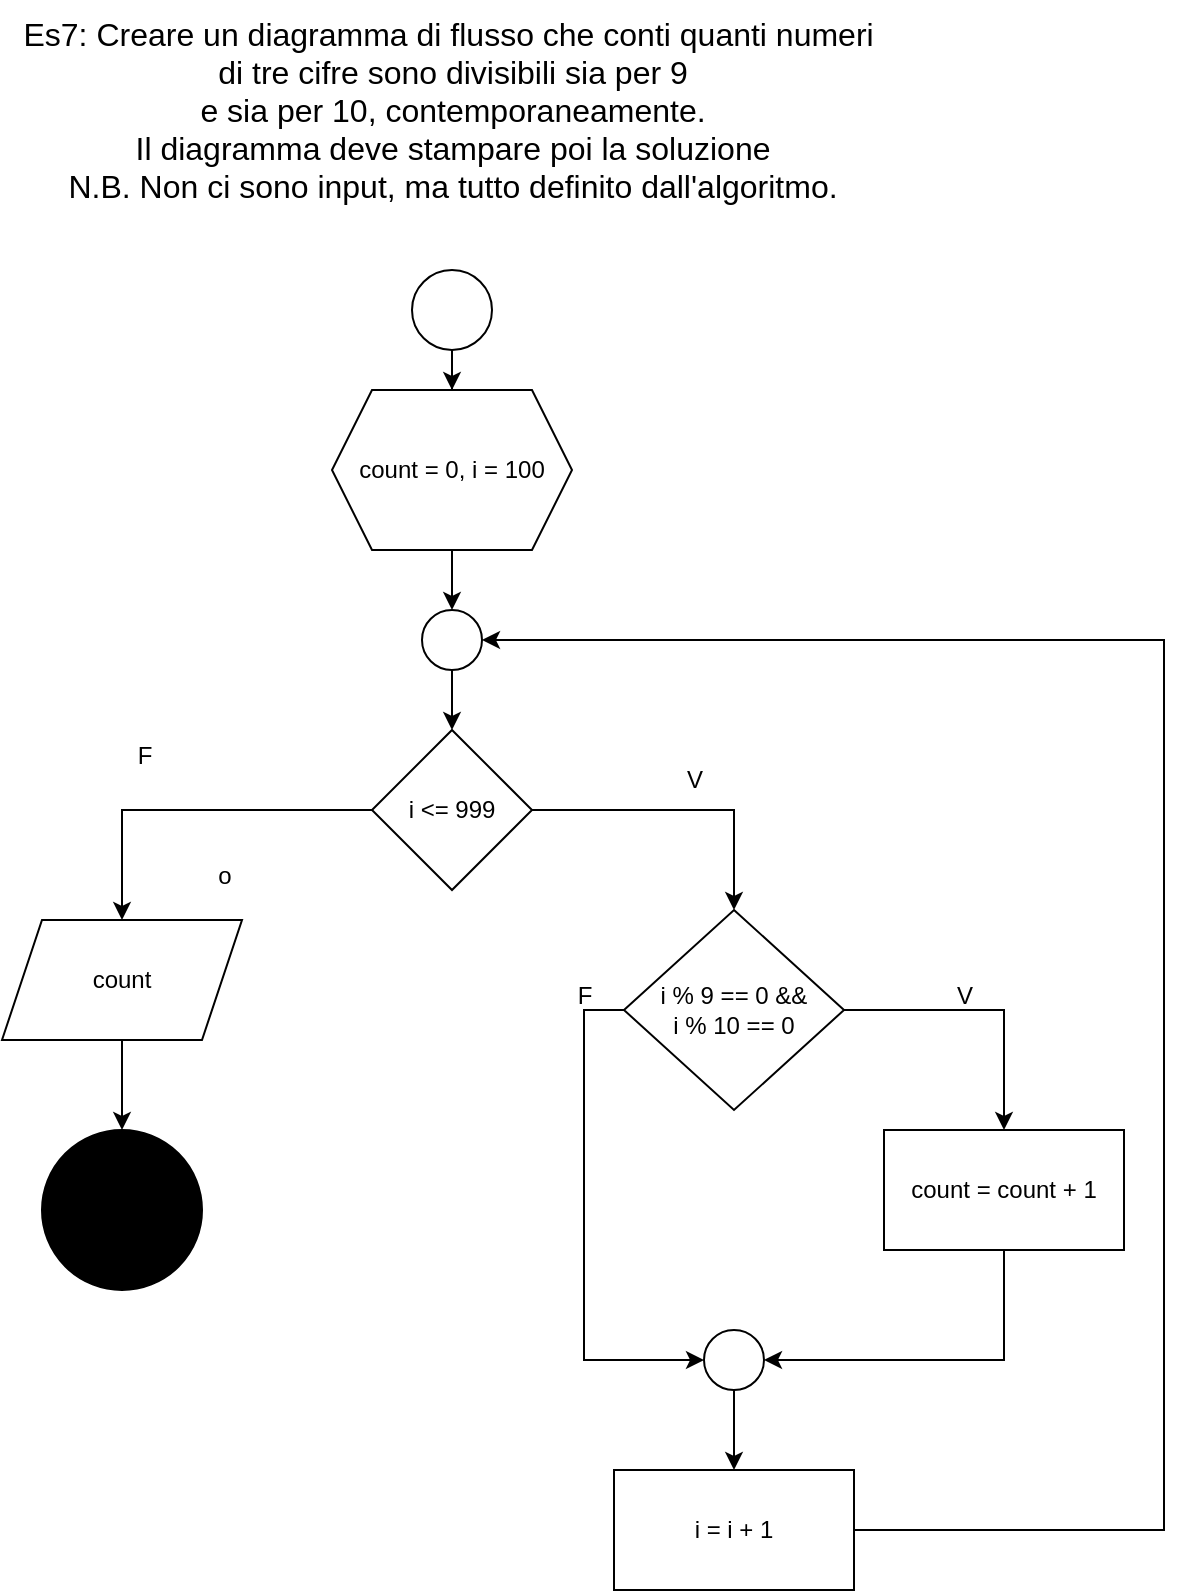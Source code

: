 <mxfile version="26.0.16">
  <diagram name="Pagina-1" id="2flTTwfJ_obrAZm3Z_zt">
    <mxGraphModel grid="1" page="1" gridSize="10" guides="1" tooltips="1" connect="1" arrows="1" fold="1" pageScale="1" pageWidth="827" pageHeight="1169" math="0" shadow="0">
      <root>
        <mxCell id="0" />
        <mxCell id="1" parent="0" />
        <mxCell id="M-lux6zi0oPpwxC7ChQA-1" value="&lt;font&gt;Es7: Creare un diagramma di flusso che conti quanti numeri&amp;nbsp;&lt;/font&gt;&lt;div&gt;&lt;font&gt;di tre cifre sono divisibili sia per 9&lt;br&gt;&lt;/font&gt;&lt;div&gt;&lt;font&gt;e sia per 10, contemporaneamente.&lt;/font&gt;&lt;/div&gt;&lt;/div&gt;&lt;div&gt;Il diagramma deve stampare poi la soluzione&lt;/div&gt;&lt;div&gt;N.B. Non ci sono input, ma tutto definito dall&#39;algoritmo.&lt;/div&gt;" style="text;html=1;align=center;verticalAlign=middle;resizable=0;points=[];autosize=1;strokeColor=none;fillColor=none;fontSize=16;" vertex="1" parent="1">
          <mxGeometry x="189" y="65" width="450" height="110" as="geometry" />
        </mxCell>
        <mxCell id="gtlXLPxt7Z-I1HlXSM4u-2" value="" style="edgeStyle=orthogonalEdgeStyle;rounded=0;orthogonalLoop=1;jettySize=auto;html=1;" edge="1" parent="1" source="A7oJL5UCQJ8ZpZw4_ZLN-1" target="gtlXLPxt7Z-I1HlXSM4u-1">
          <mxGeometry relative="1" as="geometry" />
        </mxCell>
        <mxCell id="A7oJL5UCQJ8ZpZw4_ZLN-1" value="" style="ellipse;whiteSpace=wrap;html=1;aspect=fixed;" vertex="1" parent="1">
          <mxGeometry x="394" y="200" width="40" height="40" as="geometry" />
        </mxCell>
        <mxCell id="gtlXLPxt7Z-I1HlXSM4u-4" value="" style="edgeStyle=orthogonalEdgeStyle;rounded=0;orthogonalLoop=1;jettySize=auto;html=1;" edge="1" parent="1" source="gtlXLPxt7Z-I1HlXSM4u-1" target="gtlXLPxt7Z-I1HlXSM4u-3">
          <mxGeometry relative="1" as="geometry" />
        </mxCell>
        <mxCell id="gtlXLPxt7Z-I1HlXSM4u-1" value="count = 0, i = 100" style="shape=hexagon;perimeter=hexagonPerimeter2;whiteSpace=wrap;html=1;fixedSize=1;" vertex="1" parent="1">
          <mxGeometry x="354" y="260" width="120" height="80" as="geometry" />
        </mxCell>
        <mxCell id="gtlXLPxt7Z-I1HlXSM4u-6" value="" style="edgeStyle=orthogonalEdgeStyle;rounded=0;orthogonalLoop=1;jettySize=auto;html=1;" edge="1" parent="1" source="gtlXLPxt7Z-I1HlXSM4u-3" target="gtlXLPxt7Z-I1HlXSM4u-5">
          <mxGeometry relative="1" as="geometry" />
        </mxCell>
        <mxCell id="gtlXLPxt7Z-I1HlXSM4u-3" value="" style="ellipse;whiteSpace=wrap;html=1;aspect=fixed;" vertex="1" parent="1">
          <mxGeometry x="399" y="370" width="30" height="30" as="geometry" />
        </mxCell>
        <mxCell id="gtlXLPxt7Z-I1HlXSM4u-10" value="" style="edgeStyle=orthogonalEdgeStyle;rounded=0;orthogonalLoop=1;jettySize=auto;html=1;" edge="1" parent="1" source="gtlXLPxt7Z-I1HlXSM4u-5" target="gtlXLPxt7Z-I1HlXSM4u-9">
          <mxGeometry relative="1" as="geometry" />
        </mxCell>
        <mxCell id="gtlXLPxt7Z-I1HlXSM4u-21" value="" style="edgeStyle=orthogonalEdgeStyle;rounded=0;orthogonalLoop=1;jettySize=auto;html=1;" edge="1" parent="1" source="gtlXLPxt7Z-I1HlXSM4u-5" target="gtlXLPxt7Z-I1HlXSM4u-20">
          <mxGeometry relative="1" as="geometry" />
        </mxCell>
        <mxCell id="gtlXLPxt7Z-I1HlXSM4u-5" value="i &amp;lt;= 999" style="rhombus;whiteSpace=wrap;html=1;" vertex="1" parent="1">
          <mxGeometry x="374" y="430" width="80" height="80" as="geometry" />
        </mxCell>
        <mxCell id="gtlXLPxt7Z-I1HlXSM4u-13" value="" style="edgeStyle=orthogonalEdgeStyle;rounded=0;orthogonalLoop=1;jettySize=auto;html=1;" edge="1" parent="1" source="gtlXLPxt7Z-I1HlXSM4u-9" target="gtlXLPxt7Z-I1HlXSM4u-12">
          <mxGeometry relative="1" as="geometry" />
        </mxCell>
        <mxCell id="gtlXLPxt7Z-I1HlXSM4u-16" style="edgeStyle=orthogonalEdgeStyle;rounded=0;orthogonalLoop=1;jettySize=auto;html=1;entryX=0;entryY=0.5;entryDx=0;entryDy=0;" edge="1" parent="1" source="gtlXLPxt7Z-I1HlXSM4u-9" target="gtlXLPxt7Z-I1HlXSM4u-14">
          <mxGeometry relative="1" as="geometry">
            <Array as="points">
              <mxPoint x="480" y="570" />
              <mxPoint x="480" y="745" />
            </Array>
          </mxGeometry>
        </mxCell>
        <mxCell id="gtlXLPxt7Z-I1HlXSM4u-9" value="i % 9 == 0 &amp;amp;&amp;amp;&lt;div&gt;i % 10 == 0&lt;/div&gt;" style="rhombus;whiteSpace=wrap;html=1;" vertex="1" parent="1">
          <mxGeometry x="500" y="520" width="110" height="100" as="geometry" />
        </mxCell>
        <mxCell id="gtlXLPxt7Z-I1HlXSM4u-11" value="V" style="text;html=1;align=center;verticalAlign=middle;resizable=0;points=[];autosize=1;strokeColor=none;fillColor=none;" vertex="1" parent="1">
          <mxGeometry x="520" y="440" width="30" height="30" as="geometry" />
        </mxCell>
        <mxCell id="gtlXLPxt7Z-I1HlXSM4u-15" style="edgeStyle=orthogonalEdgeStyle;rounded=0;orthogonalLoop=1;jettySize=auto;html=1;entryX=1;entryY=0.5;entryDx=0;entryDy=0;" edge="1" parent="1" source="gtlXLPxt7Z-I1HlXSM4u-12" target="gtlXLPxt7Z-I1HlXSM4u-14">
          <mxGeometry relative="1" as="geometry">
            <Array as="points">
              <mxPoint x="690" y="745" />
            </Array>
          </mxGeometry>
        </mxCell>
        <mxCell id="gtlXLPxt7Z-I1HlXSM4u-12" value="count = count + 1" style="whiteSpace=wrap;html=1;" vertex="1" parent="1">
          <mxGeometry x="630" y="630" width="120" height="60" as="geometry" />
        </mxCell>
        <mxCell id="gtlXLPxt7Z-I1HlXSM4u-27" value="" style="edgeStyle=orthogonalEdgeStyle;rounded=0;orthogonalLoop=1;jettySize=auto;html=1;" edge="1" parent="1" source="gtlXLPxt7Z-I1HlXSM4u-14" target="gtlXLPxt7Z-I1HlXSM4u-26">
          <mxGeometry relative="1" as="geometry" />
        </mxCell>
        <mxCell id="gtlXLPxt7Z-I1HlXSM4u-14" value="" style="ellipse;whiteSpace=wrap;html=1;aspect=fixed;" vertex="1" parent="1">
          <mxGeometry x="540" y="730" width="30" height="30" as="geometry" />
        </mxCell>
        <mxCell id="gtlXLPxt7Z-I1HlXSM4u-17" value="V" style="text;html=1;align=center;verticalAlign=middle;resizable=0;points=[];autosize=1;strokeColor=none;fillColor=none;" vertex="1" parent="1">
          <mxGeometry x="655" y="548" width="30" height="30" as="geometry" />
        </mxCell>
        <mxCell id="gtlXLPxt7Z-I1HlXSM4u-18" value="F" style="text;html=1;align=center;verticalAlign=middle;resizable=0;points=[];autosize=1;strokeColor=none;fillColor=none;" vertex="1" parent="1">
          <mxGeometry x="465" y="548" width="30" height="30" as="geometry" />
        </mxCell>
        <mxCell id="gtlXLPxt7Z-I1HlXSM4u-25" value="" style="edgeStyle=orthogonalEdgeStyle;rounded=0;orthogonalLoop=1;jettySize=auto;html=1;" edge="1" parent="1" source="gtlXLPxt7Z-I1HlXSM4u-20" target="gtlXLPxt7Z-I1HlXSM4u-24">
          <mxGeometry relative="1" as="geometry" />
        </mxCell>
        <mxCell id="gtlXLPxt7Z-I1HlXSM4u-20" value="count" style="shape=parallelogram;perimeter=parallelogramPerimeter;whiteSpace=wrap;html=1;fixedSize=1;" vertex="1" parent="1">
          <mxGeometry x="189" y="525" width="120" height="60" as="geometry" />
        </mxCell>
        <mxCell id="gtlXLPxt7Z-I1HlXSM4u-22" value="o" style="text;html=1;align=center;verticalAlign=middle;resizable=0;points=[];autosize=1;strokeColor=none;fillColor=none;" vertex="1" parent="1">
          <mxGeometry x="285" y="488" width="30" height="30" as="geometry" />
        </mxCell>
        <mxCell id="gtlXLPxt7Z-I1HlXSM4u-23" value="F" style="text;html=1;align=center;verticalAlign=middle;resizable=0;points=[];autosize=1;strokeColor=none;fillColor=none;" vertex="1" parent="1">
          <mxGeometry x="245" y="428" width="30" height="30" as="geometry" />
        </mxCell>
        <mxCell id="gtlXLPxt7Z-I1HlXSM4u-24" value="" style="ellipse;whiteSpace=wrap;html=1;fillColor=#000000;" vertex="1" parent="1">
          <mxGeometry x="209" y="630" width="80" height="80" as="geometry" />
        </mxCell>
        <mxCell id="gtlXLPxt7Z-I1HlXSM4u-28" style="edgeStyle=orthogonalEdgeStyle;rounded=0;orthogonalLoop=1;jettySize=auto;html=1;entryX=1;entryY=0.5;entryDx=0;entryDy=0;" edge="1" parent="1" source="gtlXLPxt7Z-I1HlXSM4u-26" target="gtlXLPxt7Z-I1HlXSM4u-3">
          <mxGeometry relative="1" as="geometry">
            <Array as="points">
              <mxPoint x="770" y="830" />
              <mxPoint x="770" y="385" />
            </Array>
          </mxGeometry>
        </mxCell>
        <mxCell id="gtlXLPxt7Z-I1HlXSM4u-26" value="i = i + 1" style="whiteSpace=wrap;html=1;" vertex="1" parent="1">
          <mxGeometry x="495" y="800" width="120" height="60" as="geometry" />
        </mxCell>
      </root>
    </mxGraphModel>
  </diagram>
</mxfile>
